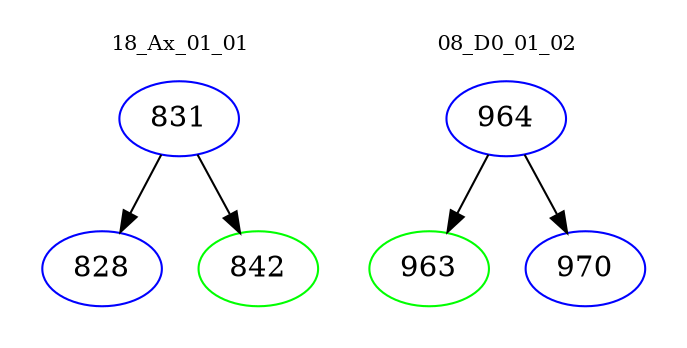 digraph{
subgraph cluster_0 {
color = white
label = "18_Ax_01_01";
fontsize=10;
T0_831 [label="831", color="blue"]
T0_831 -> T0_828 [color="black"]
T0_828 [label="828", color="blue"]
T0_831 -> T0_842 [color="black"]
T0_842 [label="842", color="green"]
}
subgraph cluster_1 {
color = white
label = "08_D0_01_02";
fontsize=10;
T1_964 [label="964", color="blue"]
T1_964 -> T1_963 [color="black"]
T1_963 [label="963", color="green"]
T1_964 -> T1_970 [color="black"]
T1_970 [label="970", color="blue"]
}
}
